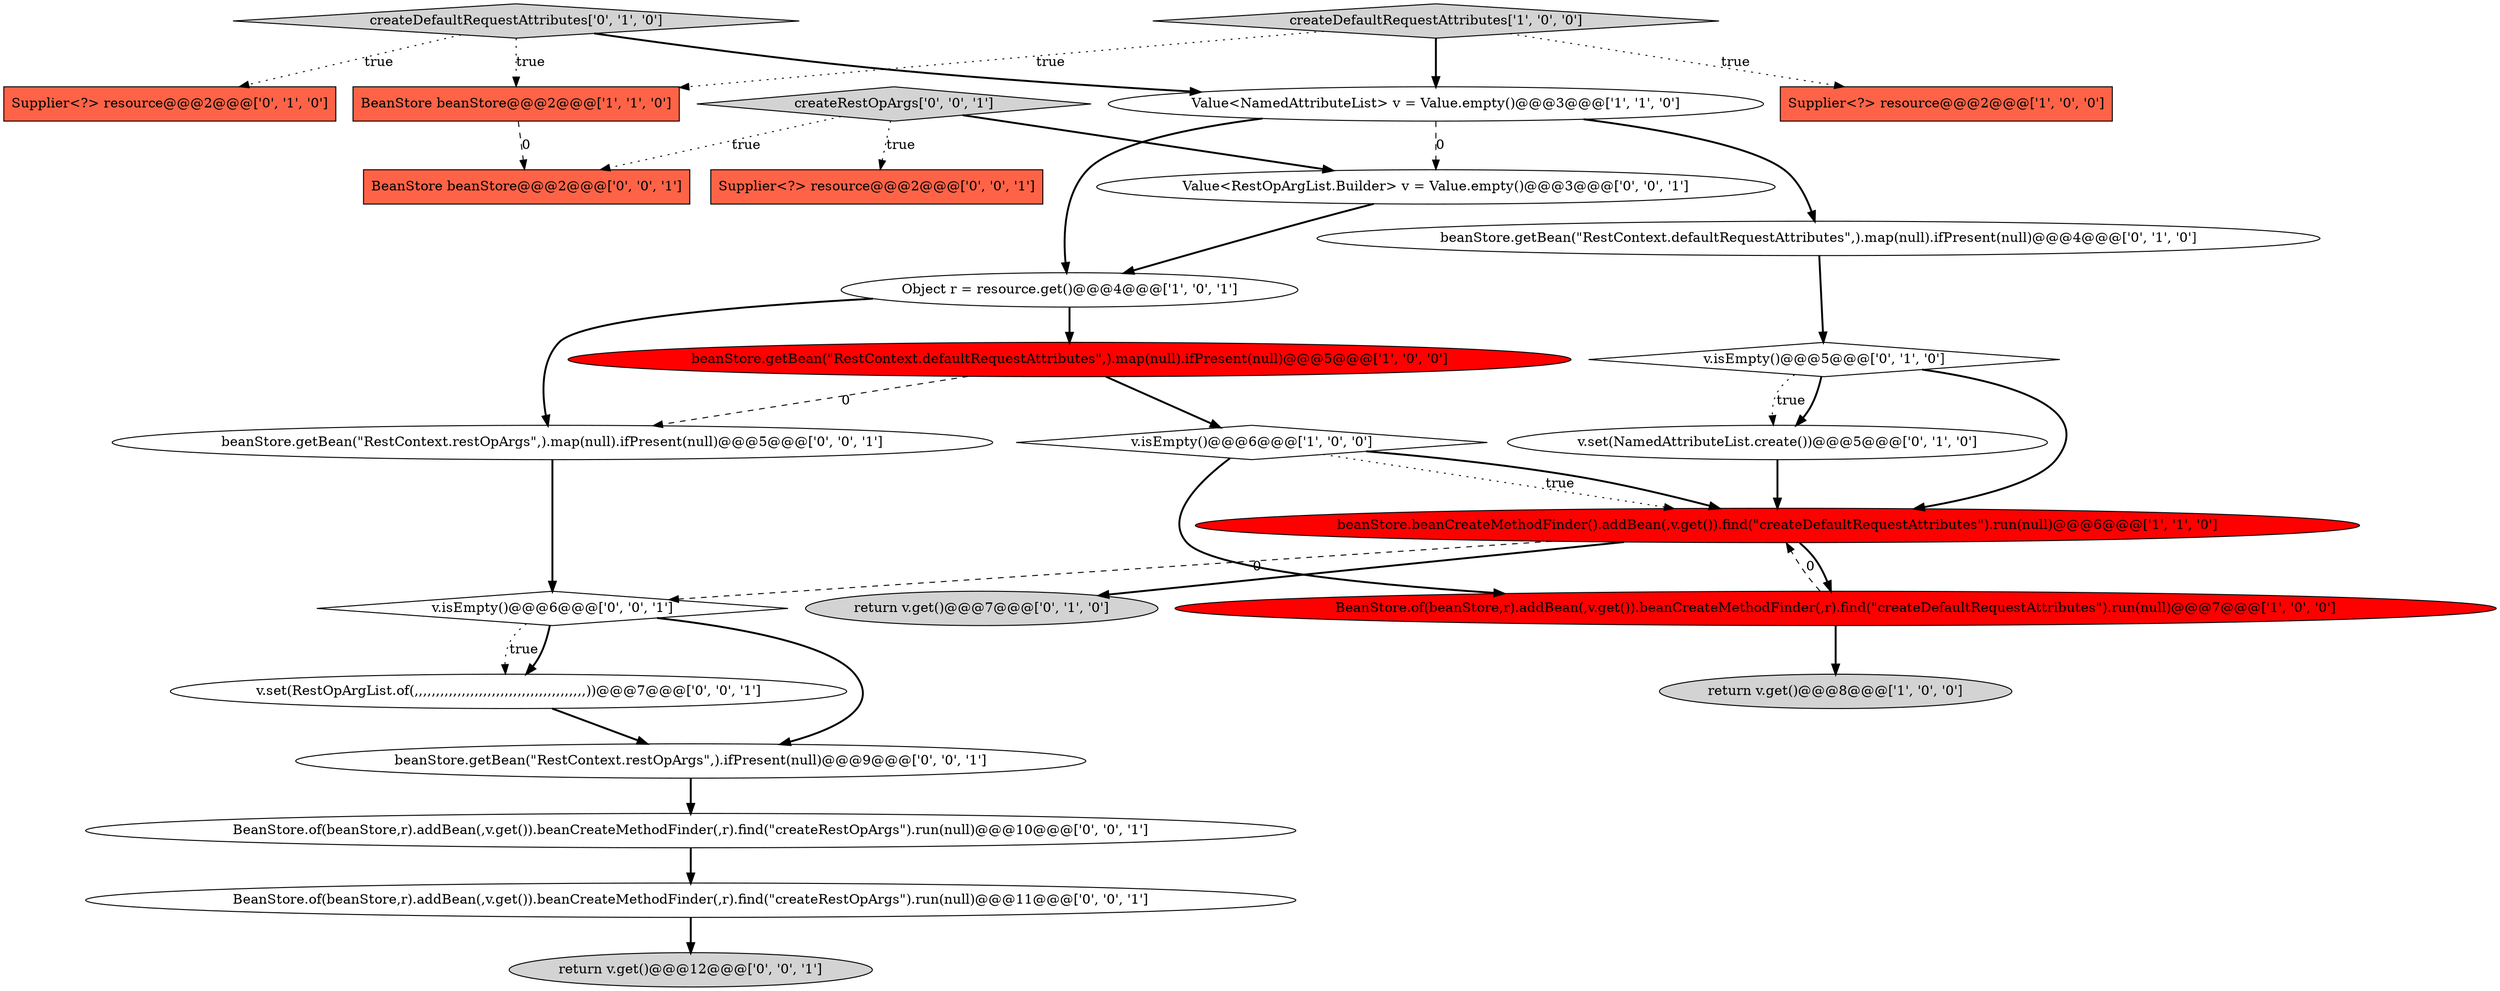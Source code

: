digraph {
19 [style = filled, label = "BeanStore beanStore@@@2@@@['0', '0', '1']", fillcolor = tomato, shape = box image = "AAA0AAABBB3BBB"];
15 [style = filled, label = "createDefaultRequestAttributes['0', '1', '0']", fillcolor = lightgray, shape = diamond image = "AAA0AAABBB2BBB"];
25 [style = filled, label = "beanStore.getBean(\"RestContext.restOpArgs\",).map(null).ifPresent(null)@@@5@@@['0', '0', '1']", fillcolor = white, shape = ellipse image = "AAA0AAABBB3BBB"];
14 [style = filled, label = "beanStore.getBean(\"RestContext.defaultRequestAttributes\",).map(null).ifPresent(null)@@@4@@@['0', '1', '0']", fillcolor = white, shape = ellipse image = "AAA0AAABBB2BBB"];
7 [style = filled, label = "beanStore.getBean(\"RestContext.defaultRequestAttributes\",).map(null).ifPresent(null)@@@5@@@['1', '0', '0']", fillcolor = red, shape = ellipse image = "AAA1AAABBB1BBB"];
9 [style = filled, label = "BeanStore.of(beanStore,r).addBean(,v.get()).beanCreateMethodFinder(,r).find(\"createDefaultRequestAttributes\").run(null)@@@7@@@['1', '0', '0']", fillcolor = red, shape = ellipse image = "AAA1AAABBB1BBB"];
1 [style = filled, label = "createDefaultRequestAttributes['1', '0', '0']", fillcolor = lightgray, shape = diamond image = "AAA0AAABBB1BBB"];
16 [style = filled, label = "BeanStore.of(beanStore,r).addBean(,v.get()).beanCreateMethodFinder(,r).find(\"createRestOpArgs\").run(null)@@@11@@@['0', '0', '1']", fillcolor = white, shape = ellipse image = "AAA0AAABBB3BBB"];
21 [style = filled, label = "v.isEmpty()@@@6@@@['0', '0', '1']", fillcolor = white, shape = diamond image = "AAA0AAABBB3BBB"];
23 [style = filled, label = "beanStore.getBean(\"RestContext.restOpArgs\",).ifPresent(null)@@@9@@@['0', '0', '1']", fillcolor = white, shape = ellipse image = "AAA0AAABBB3BBB"];
11 [style = filled, label = "v.set(NamedAttributeList.create())@@@5@@@['0', '1', '0']", fillcolor = white, shape = ellipse image = "AAA0AAABBB2BBB"];
2 [style = filled, label = "Object r = resource.get()@@@4@@@['1', '0', '1']", fillcolor = white, shape = ellipse image = "AAA0AAABBB1BBB"];
4 [style = filled, label = "BeanStore beanStore@@@2@@@['1', '1', '0']", fillcolor = tomato, shape = box image = "AAA0AAABBB1BBB"];
5 [style = filled, label = "v.isEmpty()@@@6@@@['1', '0', '0']", fillcolor = white, shape = diamond image = "AAA0AAABBB1BBB"];
3 [style = filled, label = "Value<NamedAttributeList> v = Value.empty()@@@3@@@['1', '1', '0']", fillcolor = white, shape = ellipse image = "AAA0AAABBB1BBB"];
18 [style = filled, label = "Supplier<?> resource@@@2@@@['0', '0', '1']", fillcolor = tomato, shape = box image = "AAA0AAABBB3BBB"];
26 [style = filled, label = "BeanStore.of(beanStore,r).addBean(,v.get()).beanCreateMethodFinder(,r).find(\"createRestOpArgs\").run(null)@@@10@@@['0', '0', '1']", fillcolor = white, shape = ellipse image = "AAA0AAABBB3BBB"];
13 [style = filled, label = "v.isEmpty()@@@5@@@['0', '1', '0']", fillcolor = white, shape = diamond image = "AAA0AAABBB2BBB"];
6 [style = filled, label = "beanStore.beanCreateMethodFinder().addBean(,v.get()).find(\"createDefaultRequestAttributes\").run(null)@@@6@@@['1', '1', '0']", fillcolor = red, shape = ellipse image = "AAA1AAABBB1BBB"];
17 [style = filled, label = "return v.get()@@@12@@@['0', '0', '1']", fillcolor = lightgray, shape = ellipse image = "AAA0AAABBB3BBB"];
0 [style = filled, label = "Supplier<?> resource@@@2@@@['1', '0', '0']", fillcolor = tomato, shape = box image = "AAA0AAABBB1BBB"];
8 [style = filled, label = "return v.get()@@@8@@@['1', '0', '0']", fillcolor = lightgray, shape = ellipse image = "AAA0AAABBB1BBB"];
12 [style = filled, label = "return v.get()@@@7@@@['0', '1', '0']", fillcolor = lightgray, shape = ellipse image = "AAA0AAABBB2BBB"];
22 [style = filled, label = "v.set(RestOpArgList.of(,,,,,,,,,,,,,,,,,,,,,,,,,,,,,,,,,,,,,,,,))@@@7@@@['0', '0', '1']", fillcolor = white, shape = ellipse image = "AAA0AAABBB3BBB"];
10 [style = filled, label = "Supplier<?> resource@@@2@@@['0', '1', '0']", fillcolor = tomato, shape = box image = "AAA0AAABBB2BBB"];
20 [style = filled, label = "Value<RestOpArgList.Builder> v = Value.empty()@@@3@@@['0', '0', '1']", fillcolor = white, shape = ellipse image = "AAA0AAABBB3BBB"];
24 [style = filled, label = "createRestOpArgs['0', '0', '1']", fillcolor = lightgray, shape = diamond image = "AAA0AAABBB3BBB"];
6->21 [style = dashed, label="0"];
5->9 [style = bold, label=""];
11->6 [style = bold, label=""];
3->14 [style = bold, label=""];
1->3 [style = bold, label=""];
23->26 [style = bold, label=""];
5->6 [style = dotted, label="true"];
21->22 [style = dotted, label="true"];
15->10 [style = dotted, label="true"];
1->4 [style = dotted, label="true"];
16->17 [style = bold, label=""];
9->8 [style = bold, label=""];
15->3 [style = bold, label=""];
13->11 [style = bold, label=""];
22->23 [style = bold, label=""];
15->4 [style = dotted, label="true"];
20->2 [style = bold, label=""];
24->20 [style = bold, label=""];
9->6 [style = dashed, label="0"];
26->16 [style = bold, label=""];
7->5 [style = bold, label=""];
5->6 [style = bold, label=""];
3->2 [style = bold, label=""];
21->22 [style = bold, label=""];
3->20 [style = dashed, label="0"];
7->25 [style = dashed, label="0"];
13->11 [style = dotted, label="true"];
24->19 [style = dotted, label="true"];
4->19 [style = dashed, label="0"];
1->0 [style = dotted, label="true"];
2->7 [style = bold, label=""];
14->13 [style = bold, label=""];
6->9 [style = bold, label=""];
13->6 [style = bold, label=""];
2->25 [style = bold, label=""];
24->18 [style = dotted, label="true"];
25->21 [style = bold, label=""];
21->23 [style = bold, label=""];
6->12 [style = bold, label=""];
}
